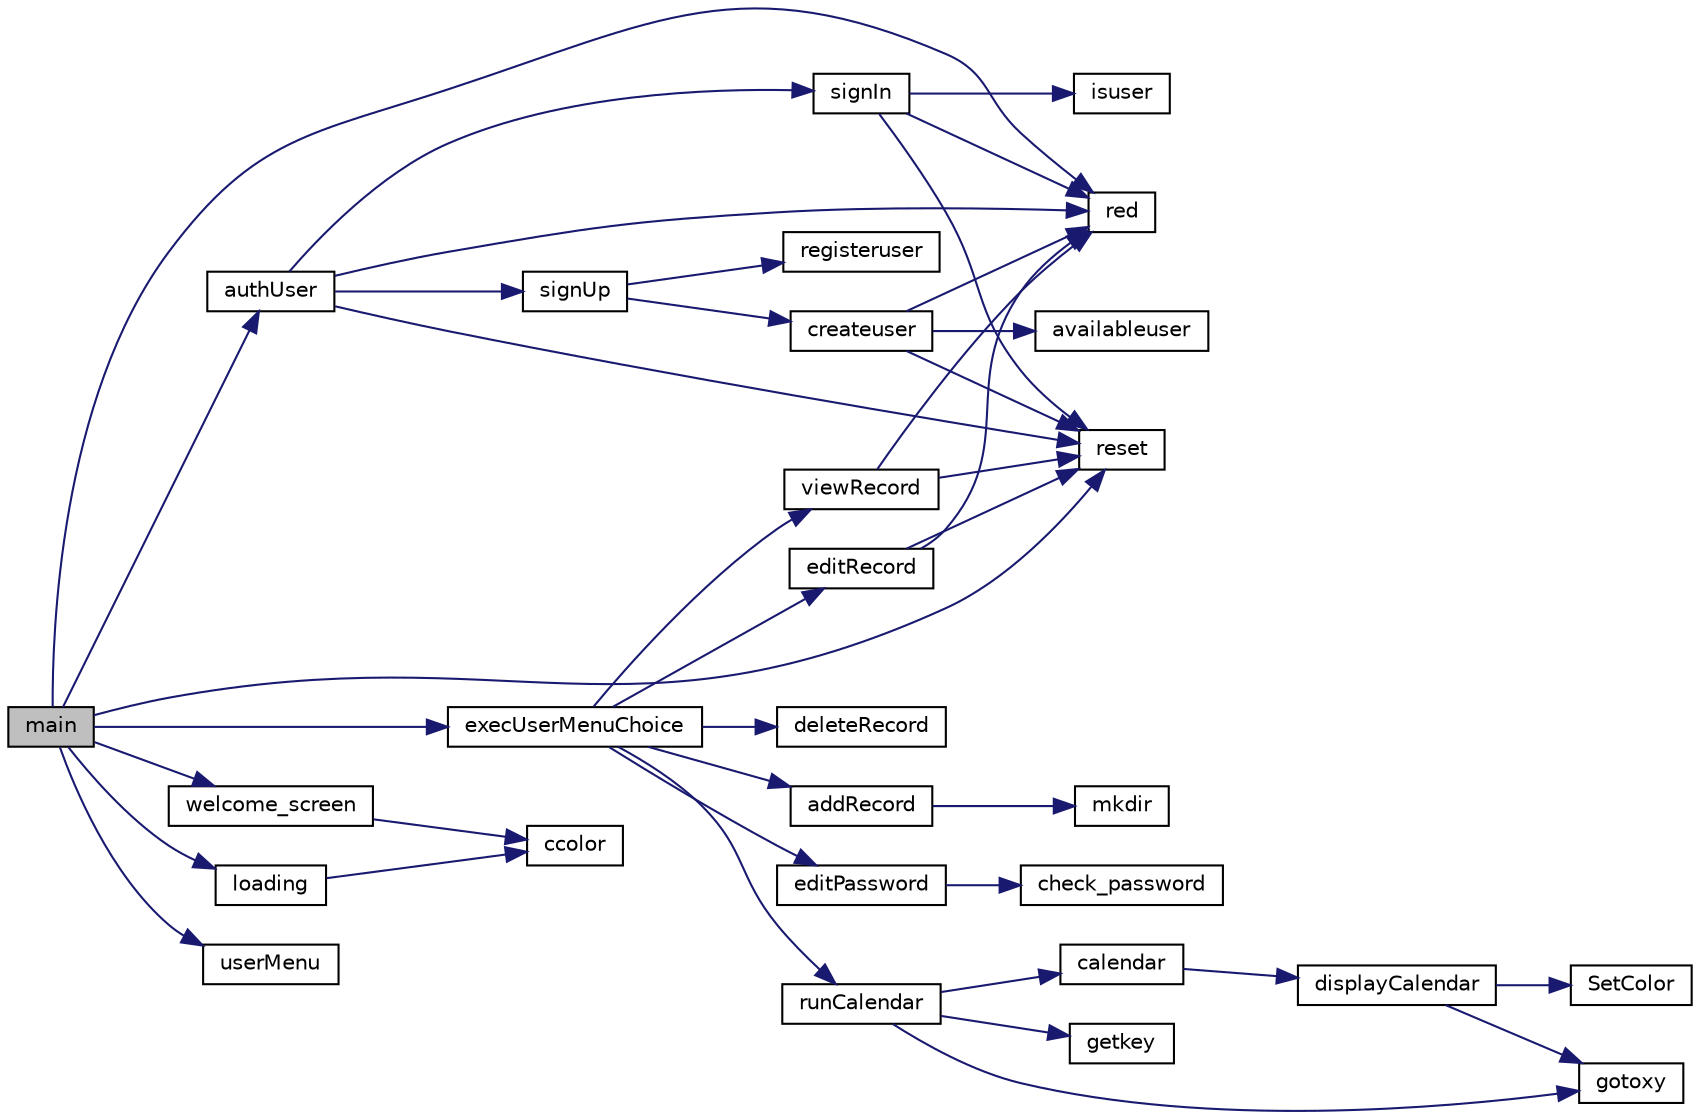digraph "main"
{
 // LATEX_PDF_SIZE
  edge [fontname="Helvetica",fontsize="10",labelfontname="Helvetica",labelfontsize="10"];
  node [fontname="Helvetica",fontsize="10",shape=record];
  rankdir="LR";
  Node1 [label="main",height=0.2,width=0.4,color="black", fillcolor="grey75", style="filled", fontcolor="black",tooltip=" "];
  Node1 -> Node2 [color="midnightblue",fontsize="10",style="solid"];
  Node2 [label="authUser",height=0.2,width=0.4,color="black", fillcolor="white", style="filled",URL="$app_8c.html#af3f7cf10e8e78e94822f6392e6e0de9c",tooltip=" "];
  Node2 -> Node3 [color="midnightblue",fontsize="10",style="solid"];
  Node3 [label="red",height=0.2,width=0.4,color="black", fillcolor="white", style="filled",URL="$ui__design_8c.html#a39abd40f68d03c40857be1e74407efb9",tooltip=" "];
  Node2 -> Node4 [color="midnightblue",fontsize="10",style="solid"];
  Node4 [label="reset",height=0.2,width=0.4,color="black", fillcolor="white", style="filled",URL="$ui__design_8c.html#ad20897c5c8bd47f5d4005989bead0e55",tooltip=" "];
  Node2 -> Node5 [color="midnightblue",fontsize="10",style="solid"];
  Node5 [label="signIn",height=0.2,width=0.4,color="black", fillcolor="white", style="filled",URL="$user_8c.html#a2b1b152cc5b8b7239cd0b86c875ab0b9",tooltip=" "];
  Node5 -> Node6 [color="midnightblue",fontsize="10",style="solid"];
  Node6 [label="isuser",height=0.2,width=0.4,color="black", fillcolor="white", style="filled",URL="$user_8c.html#ab6dba61969f06b6cca576a1db6c5587c",tooltip=" "];
  Node5 -> Node3 [color="midnightblue",fontsize="10",style="solid"];
  Node5 -> Node4 [color="midnightblue",fontsize="10",style="solid"];
  Node2 -> Node7 [color="midnightblue",fontsize="10",style="solid"];
  Node7 [label="signUp",height=0.2,width=0.4,color="black", fillcolor="white", style="filled",URL="$user_8c.html#a542b6d913940fc0d919fb2b0379ee8b4",tooltip=" "];
  Node7 -> Node8 [color="midnightblue",fontsize="10",style="solid"];
  Node8 [label="createuser",height=0.2,width=0.4,color="black", fillcolor="white", style="filled",URL="$user_8c.html#ac1b388579e5943fab7d981aeff9c5495",tooltip=" "];
  Node8 -> Node9 [color="midnightblue",fontsize="10",style="solid"];
  Node9 [label="availableuser",height=0.2,width=0.4,color="black", fillcolor="white", style="filled",URL="$user_8c.html#ad97deb2e262978a4044a710f8923476d",tooltip=" "];
  Node8 -> Node3 [color="midnightblue",fontsize="10",style="solid"];
  Node8 -> Node4 [color="midnightblue",fontsize="10",style="solid"];
  Node7 -> Node10 [color="midnightblue",fontsize="10",style="solid"];
  Node10 [label="registeruser",height=0.2,width=0.4,color="black", fillcolor="white", style="filled",URL="$user_8c.html#af57ab9ce7559738624613433a72a111b",tooltip=" "];
  Node1 -> Node11 [color="midnightblue",fontsize="10",style="solid"];
  Node11 [label="execUserMenuChoice",height=0.2,width=0.4,color="black", fillcolor="white", style="filled",URL="$app_8c.html#a9c4c0a6771563699b5ffce9f5104f553",tooltip=" "];
  Node11 -> Node12 [color="midnightblue",fontsize="10",style="solid"];
  Node12 [label="addRecord",height=0.2,width=0.4,color="black", fillcolor="white", style="filled",URL="$record_8c.html#a4f1de0e4d909a1d6485f1cec0ddb71c9",tooltip=" "];
  Node12 -> Node13 [color="midnightblue",fontsize="10",style="solid"];
  Node13 [label="mkdir",height=0.2,width=0.4,color="black", fillcolor="white", style="filled",URL="$record_8c.html#aee98bbe743c2d14dbaa67f01c3fb9ed5",tooltip=" "];
  Node11 -> Node14 [color="midnightblue",fontsize="10",style="solid"];
  Node14 [label="deleteRecord",height=0.2,width=0.4,color="black", fillcolor="white", style="filled",URL="$record_8c.html#a84fc88948c248e4a6197604ff1372da7",tooltip=" "];
  Node11 -> Node15 [color="midnightblue",fontsize="10",style="solid"];
  Node15 [label="editPassword",height=0.2,width=0.4,color="black", fillcolor="white", style="filled",URL="$user_8c.html#a68016f511762595cef64dfdd5121e346",tooltip=" "];
  Node15 -> Node16 [color="midnightblue",fontsize="10",style="solid"];
  Node16 [label="check_password",height=0.2,width=0.4,color="black", fillcolor="white", style="filled",URL="$user_8c.html#ae519a7af71b3490f896d03ac2abda710",tooltip=" "];
  Node11 -> Node17 [color="midnightblue",fontsize="10",style="solid"];
  Node17 [label="editRecord",height=0.2,width=0.4,color="black", fillcolor="white", style="filled",URL="$record_8c.html#abbc243381fb0d71948047d5e2db40093",tooltip=" "];
  Node17 -> Node3 [color="midnightblue",fontsize="10",style="solid"];
  Node17 -> Node4 [color="midnightblue",fontsize="10",style="solid"];
  Node11 -> Node18 [color="midnightblue",fontsize="10",style="solid"];
  Node18 [label="runCalendar",height=0.2,width=0.4,color="black", fillcolor="white", style="filled",URL="$calendar_8c.html#ac35e9521bf02a1f630814799b4798044",tooltip=" "];
  Node18 -> Node19 [color="midnightblue",fontsize="10",style="solid"];
  Node19 [label="calendar",height=0.2,width=0.4,color="black", fillcolor="white", style="filled",URL="$calendar_8c.html#a8cec2a07c8db8e1b8704b01db1699eb5",tooltip=" "];
  Node19 -> Node20 [color="midnightblue",fontsize="10",style="solid"];
  Node20 [label="displayCalendar",height=0.2,width=0.4,color="black", fillcolor="white", style="filled",URL="$calendar_8c.html#aea42ea688c2c761eed03c695be331b4f",tooltip=" "];
  Node20 -> Node21 [color="midnightblue",fontsize="10",style="solid"];
  Node21 [label="gotoxy",height=0.2,width=0.4,color="black", fillcolor="white", style="filled",URL="$calendar_8c.html#ae824443b3f661414ba1f2718e17fe97d",tooltip=" "];
  Node20 -> Node22 [color="midnightblue",fontsize="10",style="solid"];
  Node22 [label="SetColor",height=0.2,width=0.4,color="black", fillcolor="white", style="filled",URL="$calendar_8c.html#aa7d42b816af66303171116657d399323",tooltip=" "];
  Node18 -> Node23 [color="midnightblue",fontsize="10",style="solid"];
  Node23 [label="getkey",height=0.2,width=0.4,color="black", fillcolor="white", style="filled",URL="$calendar_8c.html#a0e4771af240bfd1fcabc9974fe021791",tooltip=" "];
  Node18 -> Node21 [color="midnightblue",fontsize="10",style="solid"];
  Node11 -> Node24 [color="midnightblue",fontsize="10",style="solid"];
  Node24 [label="viewRecord",height=0.2,width=0.4,color="black", fillcolor="white", style="filled",URL="$record_8c.html#a1280bb77e84a37e7510c44c42628cc15",tooltip=" "];
  Node24 -> Node3 [color="midnightblue",fontsize="10",style="solid"];
  Node24 -> Node4 [color="midnightblue",fontsize="10",style="solid"];
  Node1 -> Node25 [color="midnightblue",fontsize="10",style="solid"];
  Node25 [label="loading",height=0.2,width=0.4,color="black", fillcolor="white", style="filled",URL="$ui__design_8c.html#ae7c1bbe56322f641e8f3b34e72c5b5f5",tooltip=" "];
  Node25 -> Node26 [color="midnightblue",fontsize="10",style="solid"];
  Node26 [label="ccolor",height=0.2,width=0.4,color="black", fillcolor="white", style="filled",URL="$ui__design_8c.html#a81de7817e671329fc738e0efe1872547",tooltip=" "];
  Node1 -> Node3 [color="midnightblue",fontsize="10",style="solid"];
  Node1 -> Node4 [color="midnightblue",fontsize="10",style="solid"];
  Node1 -> Node27 [color="midnightblue",fontsize="10",style="solid"];
  Node27 [label="userMenu",height=0.2,width=0.4,color="black", fillcolor="white", style="filled",URL="$app_8c.html#a1293988b231379fcd1c61880b91a3117",tooltip=" "];
  Node1 -> Node28 [color="midnightblue",fontsize="10",style="solid"];
  Node28 [label="welcome_screen",height=0.2,width=0.4,color="black", fillcolor="white", style="filled",URL="$ui__design_8c.html#aa83f3a0c876012b8c217c721f9c7dac3",tooltip=" "];
  Node28 -> Node26 [color="midnightblue",fontsize="10",style="solid"];
}
